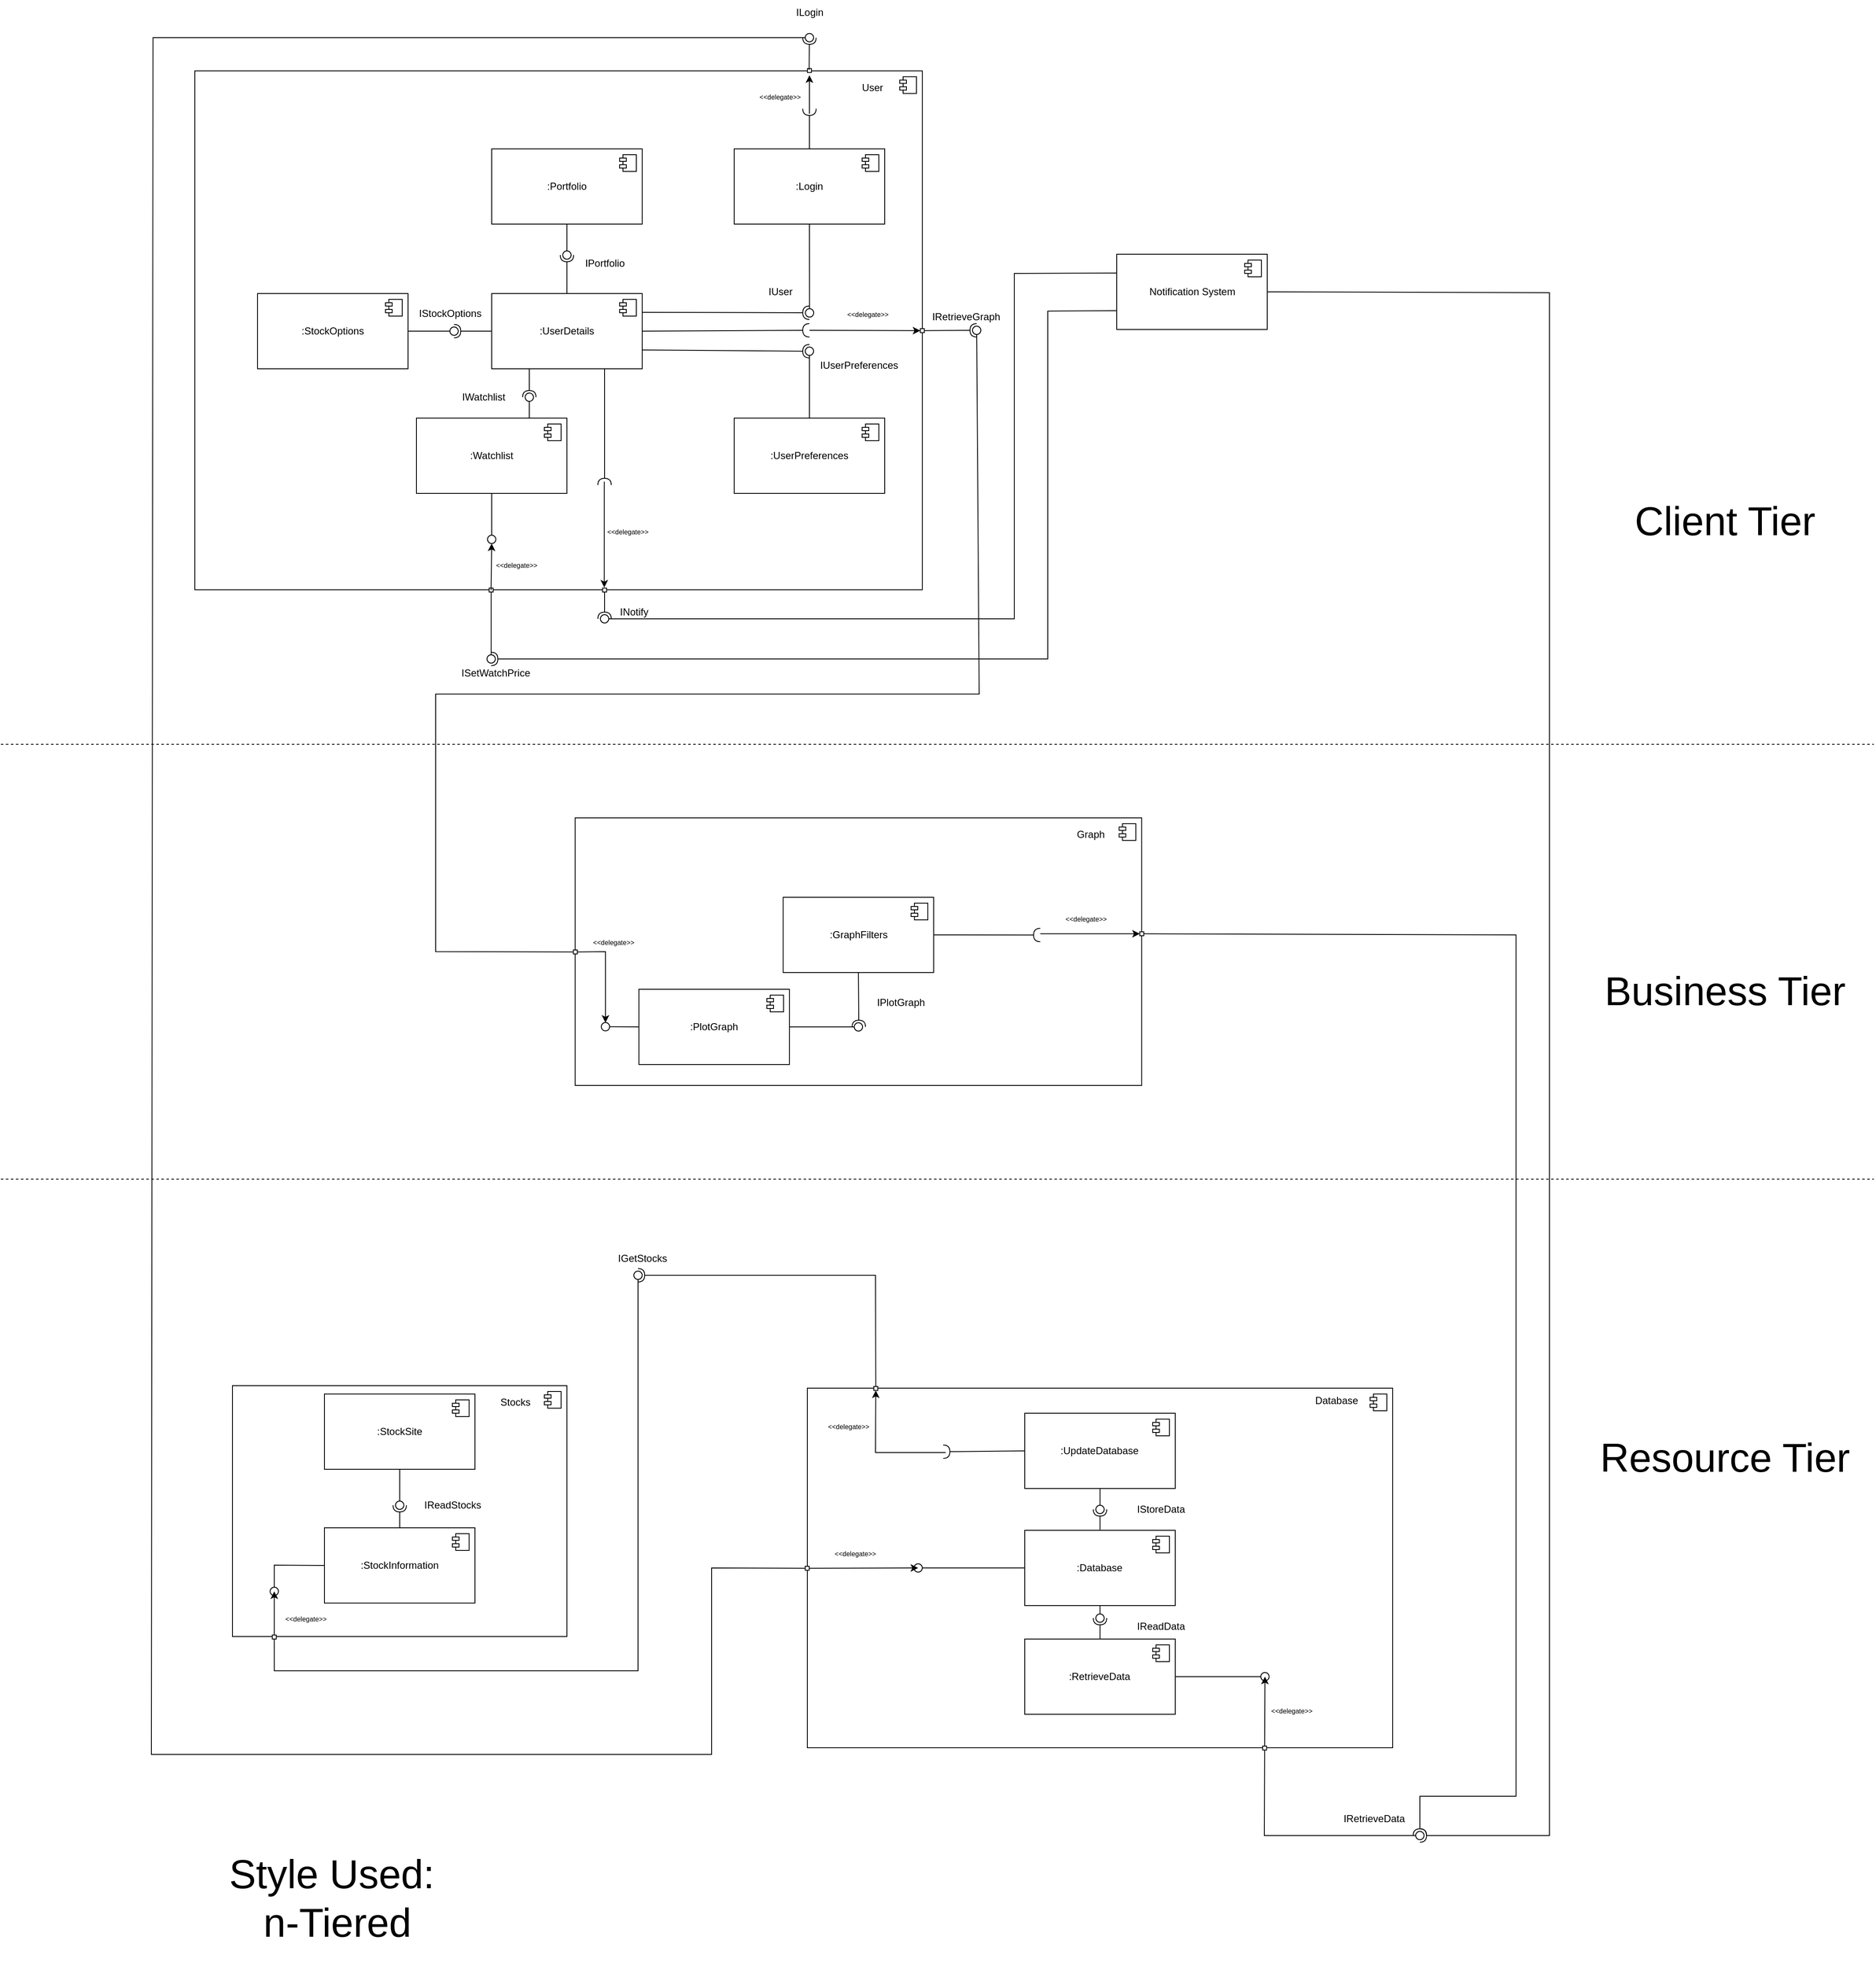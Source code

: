 <mxfile version="24.2.5" type="device">
  <diagram name="Page-1" id="nxwWQQl9qqLAH7sPZ0em">
    <mxGraphModel dx="5136" dy="4867" grid="1" gridSize="10" guides="1" tooltips="1" connect="1" arrows="1" fold="1" page="1" pageScale="1" pageWidth="1169" pageHeight="827" math="0" shadow="0">
      <root>
        <mxCell id="0" />
        <mxCell id="1" parent="0" />
        <mxCell id="dTqUqbFhe9OZ-m3vgkK9-103" value="" style="html=1;dropTarget=0;whiteSpace=wrap;" parent="1" vertex="1">
          <mxGeometry x="-888" y="-663.25" width="870" height="620.5" as="geometry" />
        </mxCell>
        <mxCell id="dTqUqbFhe9OZ-m3vgkK9-104" value="" style="shape=module;jettyWidth=8;jettyHeight=4;" parent="dTqUqbFhe9OZ-m3vgkK9-103" vertex="1">
          <mxGeometry x="1" width="20" height="20" relative="1" as="geometry">
            <mxPoint x="-27" y="7" as="offset" />
          </mxGeometry>
        </mxCell>
        <mxCell id="dTqUqbFhe9OZ-m3vgkK9-105" value="" style="html=1;dropTarget=0;whiteSpace=wrap;" parent="1" vertex="1">
          <mxGeometry x="-433.18" y="230" width="677.5" height="320" as="geometry" />
        </mxCell>
        <mxCell id="dTqUqbFhe9OZ-m3vgkK9-106" value="" style="shape=module;jettyWidth=8;jettyHeight=4;" parent="dTqUqbFhe9OZ-m3vgkK9-105" vertex="1">
          <mxGeometry x="1" width="20" height="20" relative="1" as="geometry">
            <mxPoint x="-27" y="7" as="offset" />
          </mxGeometry>
        </mxCell>
        <mxCell id="dTqUqbFhe9OZ-m3vgkK9-107" value="" style="html=1;dropTarget=0;whiteSpace=wrap;" parent="1" vertex="1">
          <mxGeometry x="-155.51" y="912" width="700" height="430" as="geometry" />
        </mxCell>
        <mxCell id="dTqUqbFhe9OZ-m3vgkK9-108" value="" style="shape=module;jettyWidth=8;jettyHeight=4;" parent="dTqUqbFhe9OZ-m3vgkK9-107" vertex="1">
          <mxGeometry x="1" width="20" height="20" relative="1" as="geometry">
            <mxPoint x="-27" y="7" as="offset" />
          </mxGeometry>
        </mxCell>
        <mxCell id="dTqUqbFhe9OZ-m3vgkK9-109" value="" style="rounded=0;orthogonalLoop=1;jettySize=auto;html=1;endArrow=halfCircle;endFill=0;endSize=6;strokeWidth=1;sketch=0;exitX=1;exitY=0.5;exitDx=0;exitDy=0;" parent="1" source="dTqUqbFhe9OZ-m3vgkK9-185" edge="1">
          <mxGeometry relative="1" as="geometry">
            <mxPoint x="-63" y="-353" as="sourcePoint" />
            <mxPoint x="-153" y="-353" as="targetPoint" />
          </mxGeometry>
        </mxCell>
        <mxCell id="dTqUqbFhe9OZ-m3vgkK9-111" value="" style="ellipse;whiteSpace=wrap;html=1;align=center;aspect=fixed;fillColor=none;strokeColor=none;resizable=0;perimeter=centerPerimeter;rotatable=0;allowArrows=0;points=[];outlineConnect=1;" parent="1" vertex="1">
          <mxGeometry x="-251.93" y="335" width="10" height="10" as="geometry" />
        </mxCell>
        <mxCell id="dTqUqbFhe9OZ-m3vgkK9-112" value="" style="rounded=0;orthogonalLoop=1;jettySize=auto;html=1;endArrow=halfCircle;endFill=0;endSize=6;strokeWidth=1;sketch=0;exitX=1;exitY=0.5;exitDx=0;exitDy=0;entryX=0.821;entryY=0.438;entryDx=0;entryDy=0;entryPerimeter=0;" parent="1" source="dTqUqbFhe9OZ-m3vgkK9-160" target="dTqUqbFhe9OZ-m3vgkK9-105" edge="1">
          <mxGeometry relative="1" as="geometry">
            <mxPoint x="85.07" y="388.0" as="sourcePoint" />
            <mxPoint x="53.07" y="346.62" as="targetPoint" />
          </mxGeometry>
        </mxCell>
        <mxCell id="dTqUqbFhe9OZ-m3vgkK9-113" value="" style="rounded=0;orthogonalLoop=1;jettySize=auto;html=1;endArrow=oval;endFill=0;sketch=0;sourcePerimeterSpacing=0;targetPerimeterSpacing=0;endSize=10;exitX=0.5;exitY=1;exitDx=0;exitDy=0;" parent="1" source="gVl5tPRsffCISzd8quaa-81" target="dTqUqbFhe9OZ-m3vgkK9-114" edge="1">
          <mxGeometry relative="1" as="geometry">
            <mxPoint x="112" y="1322" as="sourcePoint" />
            <Array as="points">
              <mxPoint x="391" y="1447" />
            </Array>
          </mxGeometry>
        </mxCell>
        <mxCell id="dTqUqbFhe9OZ-m3vgkK9-114" value="" style="ellipse;whiteSpace=wrap;html=1;align=center;aspect=fixed;fillColor=none;strokeColor=none;resizable=0;perimeter=centerPerimeter;rotatable=0;allowArrows=0;points=[];outlineConnect=1;" parent="1" vertex="1">
          <mxGeometry x="572" y="1442" width="10" height="10" as="geometry" />
        </mxCell>
        <mxCell id="dTqUqbFhe9OZ-m3vgkK9-115" value="" style="html=1;dropTarget=0;whiteSpace=wrap;" parent="1" vertex="1">
          <mxGeometry x="-843" y="909.0" width="400" height="300" as="geometry" />
        </mxCell>
        <mxCell id="dTqUqbFhe9OZ-m3vgkK9-116" value="" style="shape=module;jettyWidth=8;jettyHeight=4;" parent="dTqUqbFhe9OZ-m3vgkK9-115" vertex="1">
          <mxGeometry x="1" width="20" height="20" relative="1" as="geometry">
            <mxPoint x="-27" y="7" as="offset" />
          </mxGeometry>
        </mxCell>
        <mxCell id="dTqUqbFhe9OZ-m3vgkK9-117" value="IRetrieveData" style="text;html=1;align=center;verticalAlign=middle;resizable=0;points=[];autosize=1;strokeColor=none;fillColor=none;" parent="1" vertex="1">
          <mxGeometry x="472" y="1412" width="100" height="30" as="geometry" />
        </mxCell>
        <mxCell id="dTqUqbFhe9OZ-m3vgkK9-118" value="IGetStocks" style="text;html=1;align=center;verticalAlign=middle;resizable=0;points=[];autosize=1;strokeColor=none;fillColor=none;" parent="1" vertex="1">
          <mxGeometry x="-393" y="742" width="80" height="30" as="geometry" />
        </mxCell>
        <mxCell id="dTqUqbFhe9OZ-m3vgkK9-119" value="IRetrieveGraph" style="text;html=1;align=center;verticalAlign=middle;resizable=0;points=[];autosize=1;strokeColor=none;fillColor=none;" parent="1" vertex="1">
          <mxGeometry x="-15.63" y="-384" width="100" height="30" as="geometry" />
        </mxCell>
        <mxCell id="dTqUqbFhe9OZ-m3vgkK9-122" value="" style="rounded=0;orthogonalLoop=1;jettySize=auto;html=1;endArrow=halfCircle;endFill=0;endSize=6;strokeWidth=1;sketch=0;exitX=0.5;exitY=0;exitDx=0;exitDy=0;entryX=0.529;entryY=0.863;entryDx=0;entryDy=0;entryPerimeter=0;" parent="1" source="gVl5tPRsffCISzd8quaa-75" target="dTqUqbFhe9OZ-m3vgkK9-121" edge="1">
          <mxGeometry relative="1" as="geometry">
            <mxPoint x="-358.32" y="867" as="sourcePoint" />
            <mxPoint x="-358" y="782" as="targetPoint" />
            <Array as="points">
              <mxPoint x="-74" y="777" />
            </Array>
          </mxGeometry>
        </mxCell>
        <mxCell id="dTqUqbFhe9OZ-m3vgkK9-123" value="" style="ellipse;whiteSpace=wrap;html=1;align=center;aspect=fixed;fillColor=none;strokeColor=none;resizable=0;perimeter=centerPerimeter;rotatable=0;allowArrows=0;points=[];outlineConnect=1;" parent="1" vertex="1">
          <mxGeometry x="246.99" y="972" width="10" height="10" as="geometry" />
        </mxCell>
        <mxCell id="dTqUqbFhe9OZ-m3vgkK9-124" value="Notification System" style="html=1;dropTarget=0;whiteSpace=wrap;" parent="1" vertex="1">
          <mxGeometry x="214.5" y="-444" width="180" height="90" as="geometry" />
        </mxCell>
        <mxCell id="dTqUqbFhe9OZ-m3vgkK9-125" value="" style="shape=module;jettyWidth=8;jettyHeight=4;" parent="dTqUqbFhe9OZ-m3vgkK9-124" vertex="1">
          <mxGeometry x="1" width="20" height="20" relative="1" as="geometry">
            <mxPoint x="-27" y="7" as="offset" />
          </mxGeometry>
        </mxCell>
        <mxCell id="dTqUqbFhe9OZ-m3vgkK9-126" value="" style="rounded=0;orthogonalLoop=1;jettySize=auto;html=1;endArrow=halfCircle;endFill=0;endSize=6;strokeWidth=1;sketch=0;exitX=0.75;exitY=1;exitDx=0;exitDy=0;" parent="1" source="dTqUqbFhe9OZ-m3vgkK9-185" edge="1">
          <mxGeometry relative="1" as="geometry">
            <mxPoint x="157" y="-373" as="sourcePoint" />
            <mxPoint x="-398" y="-168" as="targetPoint" />
          </mxGeometry>
        </mxCell>
        <mxCell id="dTqUqbFhe9OZ-m3vgkK9-129" value="" style="ellipse;whiteSpace=wrap;html=1;align=center;aspect=fixed;fillColor=none;strokeColor=none;resizable=0;perimeter=centerPerimeter;rotatable=0;allowArrows=0;points=[];outlineConnect=1;" parent="1" vertex="1">
          <mxGeometry x="-99.43" y="365" width="10" height="10" as="geometry" />
        </mxCell>
        <mxCell id="dTqUqbFhe9OZ-m3vgkK9-130" value="INotify" style="text;html=1;align=center;verticalAlign=middle;resizable=0;points=[];autosize=1;strokeColor=none;fillColor=none;" parent="1" vertex="1">
          <mxGeometry x="-393" y="-31" width="60" height="30" as="geometry" />
        </mxCell>
        <mxCell id="dTqUqbFhe9OZ-m3vgkK9-131" value="" style="rounded=0;orthogonalLoop=1;jettySize=auto;html=1;endArrow=halfCircle;endFill=0;endSize=6;strokeWidth=1;sketch=0;exitX=1;exitY=0.5;exitDx=0;exitDy=0;entryX=1.15;entryY=0.4;entryDx=0;entryDy=0;entryPerimeter=0;" parent="1" source="dTqUqbFhe9OZ-m3vgkK9-124" target="dTqUqbFhe9OZ-m3vgkK9-114" edge="1">
          <mxGeometry relative="1" as="geometry">
            <mxPoint x="562" y="335" as="sourcePoint" />
            <Array as="points">
              <mxPoint x="732" y="-398" />
              <mxPoint x="732" y="1447" />
            </Array>
          </mxGeometry>
        </mxCell>
        <mxCell id="dTqUqbFhe9OZ-m3vgkK9-132" value="" style="ellipse;whiteSpace=wrap;html=1;align=center;aspect=fixed;fillColor=none;strokeColor=none;resizable=0;perimeter=centerPerimeter;rotatable=0;allowArrows=0;points=[];outlineConnect=1;" parent="1" vertex="1">
          <mxGeometry x="92" y="1460" width="10" height="10" as="geometry" />
        </mxCell>
        <mxCell id="dTqUqbFhe9OZ-m3vgkK9-133" value="Stocks" style="text;html=1;align=center;verticalAlign=middle;resizable=0;points=[];autosize=1;strokeColor=none;fillColor=none;" parent="1" vertex="1">
          <mxGeometry x="-535.38" y="914.0" width="60" height="30" as="geometry" />
        </mxCell>
        <mxCell id="dTqUqbFhe9OZ-m3vgkK9-134" value=":StockSite" style="html=1;dropTarget=0;whiteSpace=wrap;" parent="1" vertex="1">
          <mxGeometry x="-733" y="919.0" width="180" height="90" as="geometry" />
        </mxCell>
        <mxCell id="dTqUqbFhe9OZ-m3vgkK9-135" value="" style="shape=module;jettyWidth=8;jettyHeight=4;" parent="dTqUqbFhe9OZ-m3vgkK9-134" vertex="1">
          <mxGeometry x="1" width="20" height="20" relative="1" as="geometry">
            <mxPoint x="-27" y="7" as="offset" />
          </mxGeometry>
        </mxCell>
        <mxCell id="dTqUqbFhe9OZ-m3vgkK9-136" value="" style="rounded=0;orthogonalLoop=1;jettySize=auto;html=1;endArrow=halfCircle;endFill=0;endSize=6;strokeWidth=1;sketch=0;exitX=0.5;exitY=0;exitDx=0;exitDy=0;" parent="1" source="dTqUqbFhe9OZ-m3vgkK9-140" target="dTqUqbFhe9OZ-m3vgkK9-138" edge="1">
          <mxGeometry relative="1" as="geometry">
            <mxPoint x="-790" y="854.0" as="sourcePoint" />
          </mxGeometry>
        </mxCell>
        <mxCell id="dTqUqbFhe9OZ-m3vgkK9-137" value="" style="rounded=0;orthogonalLoop=1;jettySize=auto;html=1;endArrow=oval;endFill=0;sketch=0;sourcePerimeterSpacing=0;targetPerimeterSpacing=0;endSize=10;exitX=0.5;exitY=1;exitDx=0;exitDy=0;" parent="1" source="dTqUqbFhe9OZ-m3vgkK9-134" target="dTqUqbFhe9OZ-m3vgkK9-138" edge="1">
          <mxGeometry relative="1" as="geometry">
            <mxPoint x="-832.5" y="1034" as="sourcePoint" />
          </mxGeometry>
        </mxCell>
        <mxCell id="dTqUqbFhe9OZ-m3vgkK9-138" value="" style="ellipse;whiteSpace=wrap;html=1;align=center;aspect=fixed;fillColor=none;strokeColor=none;resizable=0;perimeter=centerPerimeter;rotatable=0;allowArrows=0;points=[];outlineConnect=1;" parent="1" vertex="1">
          <mxGeometry x="-648" y="1047" width="10" height="10" as="geometry" />
        </mxCell>
        <mxCell id="dTqUqbFhe9OZ-m3vgkK9-139" value="IReadStocks" style="text;html=1;align=center;verticalAlign=middle;resizable=0;points=[];autosize=1;strokeColor=none;fillColor=none;" parent="1" vertex="1">
          <mxGeometry x="-625.38" y="1037" width="90" height="30" as="geometry" />
        </mxCell>
        <mxCell id="dTqUqbFhe9OZ-m3vgkK9-140" value=":StockInformation" style="html=1;dropTarget=0;whiteSpace=wrap;" parent="1" vertex="1">
          <mxGeometry x="-733" y="1079" width="180" height="90" as="geometry" />
        </mxCell>
        <mxCell id="dTqUqbFhe9OZ-m3vgkK9-141" value="" style="shape=module;jettyWidth=8;jettyHeight=4;" parent="dTqUqbFhe9OZ-m3vgkK9-140" vertex="1">
          <mxGeometry x="1" width="20" height="20" relative="1" as="geometry">
            <mxPoint x="-27" y="7" as="offset" />
          </mxGeometry>
        </mxCell>
        <mxCell id="dTqUqbFhe9OZ-m3vgkK9-142" value="Database" style="text;html=1;align=center;verticalAlign=middle;resizable=0;points=[];autosize=1;strokeColor=none;fillColor=none;" parent="1" vertex="1">
          <mxGeometry x="441.99" y="912" width="70" height="30" as="geometry" />
        </mxCell>
        <mxCell id="dTqUqbFhe9OZ-m3vgkK9-143" value=":UpdateDatabase" style="html=1;dropTarget=0;whiteSpace=wrap;" parent="1" vertex="1">
          <mxGeometry x="104.49" y="942" width="180" height="90" as="geometry" />
        </mxCell>
        <mxCell id="dTqUqbFhe9OZ-m3vgkK9-144" value="" style="shape=module;jettyWidth=8;jettyHeight=4;" parent="dTqUqbFhe9OZ-m3vgkK9-143" vertex="1">
          <mxGeometry x="1" width="20" height="20" relative="1" as="geometry">
            <mxPoint x="-27" y="7" as="offset" />
          </mxGeometry>
        </mxCell>
        <mxCell id="dTqUqbFhe9OZ-m3vgkK9-145" value=":RetrieveData" style="html=1;dropTarget=0;whiteSpace=wrap;" parent="1" vertex="1">
          <mxGeometry x="104.49" y="1212" width="180" height="90" as="geometry" />
        </mxCell>
        <mxCell id="dTqUqbFhe9OZ-m3vgkK9-146" value="" style="shape=module;jettyWidth=8;jettyHeight=4;" parent="dTqUqbFhe9OZ-m3vgkK9-145" vertex="1">
          <mxGeometry x="1" width="20" height="20" relative="1" as="geometry">
            <mxPoint x="-27" y="7" as="offset" />
          </mxGeometry>
        </mxCell>
        <mxCell id="dTqUqbFhe9OZ-m3vgkK9-147" value=":Database" style="html=1;dropTarget=0;whiteSpace=wrap;" parent="1" vertex="1">
          <mxGeometry x="104.49" y="1082" width="180" height="90" as="geometry" />
        </mxCell>
        <mxCell id="dTqUqbFhe9OZ-m3vgkK9-148" value="" style="shape=module;jettyWidth=8;jettyHeight=4;" parent="dTqUqbFhe9OZ-m3vgkK9-147" vertex="1">
          <mxGeometry x="1" width="20" height="20" relative="1" as="geometry">
            <mxPoint x="-27" y="7" as="offset" />
          </mxGeometry>
        </mxCell>
        <mxCell id="dTqUqbFhe9OZ-m3vgkK9-149" value="" style="rounded=0;orthogonalLoop=1;jettySize=auto;html=1;endArrow=halfCircle;endFill=0;endSize=6;strokeWidth=1;sketch=0;exitX=0.5;exitY=0;exitDx=0;exitDy=0;" parent="1" source="dTqUqbFhe9OZ-m3vgkK9-145" target="dTqUqbFhe9OZ-m3vgkK9-151" edge="1">
          <mxGeometry relative="1" as="geometry">
            <mxPoint x="44.99" y="1187" as="sourcePoint" />
          </mxGeometry>
        </mxCell>
        <mxCell id="dTqUqbFhe9OZ-m3vgkK9-150" value="" style="rounded=0;orthogonalLoop=1;jettySize=auto;html=1;endArrow=oval;endFill=0;sketch=0;sourcePerimeterSpacing=0;targetPerimeterSpacing=0;endSize=10;exitX=0.5;exitY=1;exitDx=0;exitDy=0;" parent="1" source="dTqUqbFhe9OZ-m3vgkK9-147" target="dTqUqbFhe9OZ-m3vgkK9-151" edge="1">
          <mxGeometry relative="1" as="geometry">
            <mxPoint x="4.99" y="1187" as="sourcePoint" />
          </mxGeometry>
        </mxCell>
        <mxCell id="dTqUqbFhe9OZ-m3vgkK9-151" value="" style="ellipse;whiteSpace=wrap;html=1;align=center;aspect=fixed;fillColor=none;strokeColor=none;resizable=0;perimeter=centerPerimeter;rotatable=0;allowArrows=0;points=[];outlineConnect=1;" parent="1" vertex="1">
          <mxGeometry x="189.49" y="1182" width="10" height="10" as="geometry" />
        </mxCell>
        <mxCell id="dTqUqbFhe9OZ-m3vgkK9-152" value="" style="rounded=0;orthogonalLoop=1;jettySize=auto;html=1;endArrow=halfCircle;endFill=0;endSize=6;strokeWidth=1;sketch=0;exitX=0.5;exitY=0;exitDx=0;exitDy=0;" parent="1" source="dTqUqbFhe9OZ-m3vgkK9-147" target="dTqUqbFhe9OZ-m3vgkK9-154" edge="1">
          <mxGeometry relative="1" as="geometry">
            <mxPoint x="4.99" y="1107" as="sourcePoint" />
          </mxGeometry>
        </mxCell>
        <mxCell id="dTqUqbFhe9OZ-m3vgkK9-153" value="" style="rounded=0;orthogonalLoop=1;jettySize=auto;html=1;endArrow=oval;endFill=0;sketch=0;sourcePerimeterSpacing=0;targetPerimeterSpacing=0;endSize=10;exitX=0.5;exitY=1;exitDx=0;exitDy=0;" parent="1" source="dTqUqbFhe9OZ-m3vgkK9-143" target="dTqUqbFhe9OZ-m3vgkK9-154" edge="1">
          <mxGeometry relative="1" as="geometry">
            <mxPoint x="-35.01" y="1107" as="sourcePoint" />
          </mxGeometry>
        </mxCell>
        <mxCell id="dTqUqbFhe9OZ-m3vgkK9-154" value="" style="ellipse;whiteSpace=wrap;html=1;align=center;aspect=fixed;fillColor=none;strokeColor=none;resizable=0;perimeter=centerPerimeter;rotatable=0;allowArrows=0;points=[];outlineConnect=1;" parent="1" vertex="1">
          <mxGeometry x="189.49" y="1052" width="10" height="10" as="geometry" />
        </mxCell>
        <mxCell id="dTqUqbFhe9OZ-m3vgkK9-155" value="IStore&lt;span style=&quot;background-color: initial;&quot;&gt;Data&lt;/span&gt;" style="text;html=1;align=center;verticalAlign=middle;resizable=0;points=[];autosize=1;strokeColor=none;fillColor=none;" parent="1" vertex="1">
          <mxGeometry x="226.99" y="1042" width="80" height="30" as="geometry" />
        </mxCell>
        <mxCell id="dTqUqbFhe9OZ-m3vgkK9-156" value="IReadData" style="text;html=1;align=center;verticalAlign=middle;resizable=0;points=[];autosize=1;strokeColor=none;fillColor=none;" parent="1" vertex="1">
          <mxGeometry x="226.99" y="1182" width="80" height="30" as="geometry" />
        </mxCell>
        <mxCell id="dTqUqbFhe9OZ-m3vgkK9-157" value="Graph" style="text;html=1;align=center;verticalAlign=middle;resizable=0;points=[];autosize=1;strokeColor=none;fillColor=none;" parent="1" vertex="1">
          <mxGeometry x="153.07" y="235" width="60" height="30" as="geometry" />
        </mxCell>
        <mxCell id="dTqUqbFhe9OZ-m3vgkK9-158" value=":PlotGraph" style="html=1;dropTarget=0;whiteSpace=wrap;" parent="1" vertex="1">
          <mxGeometry x="-356.93" y="435" width="180" height="90" as="geometry" />
        </mxCell>
        <mxCell id="dTqUqbFhe9OZ-m3vgkK9-159" value="" style="shape=module;jettyWidth=8;jettyHeight=4;" parent="dTqUqbFhe9OZ-m3vgkK9-158" vertex="1">
          <mxGeometry x="1" width="20" height="20" relative="1" as="geometry">
            <mxPoint x="-27" y="7" as="offset" />
          </mxGeometry>
        </mxCell>
        <mxCell id="dTqUqbFhe9OZ-m3vgkK9-160" value=":GraphFilters" style="html=1;dropTarget=0;whiteSpace=wrap;" parent="1" vertex="1">
          <mxGeometry x="-184.43" y="325" width="180" height="90" as="geometry" />
        </mxCell>
        <mxCell id="dTqUqbFhe9OZ-m3vgkK9-161" value="" style="shape=module;jettyWidth=8;jettyHeight=4;" parent="dTqUqbFhe9OZ-m3vgkK9-160" vertex="1">
          <mxGeometry x="1" width="20" height="20" relative="1" as="geometry">
            <mxPoint x="-27" y="7" as="offset" />
          </mxGeometry>
        </mxCell>
        <mxCell id="dTqUqbFhe9OZ-m3vgkK9-162" value="" style="rounded=0;orthogonalLoop=1;jettySize=auto;html=1;endArrow=halfCircle;endFill=0;endSize=6;strokeWidth=1;sketch=0;exitX=0.5;exitY=1;exitDx=0;exitDy=0;" parent="1" source="dTqUqbFhe9OZ-m3vgkK9-160" edge="1">
          <mxGeometry relative="1" as="geometry">
            <mxPoint x="-94.43" y="330" as="sourcePoint" />
            <mxPoint x="-93.93" y="480" as="targetPoint" />
          </mxGeometry>
        </mxCell>
        <mxCell id="dTqUqbFhe9OZ-m3vgkK9-163" value="" style="rounded=0;orthogonalLoop=1;jettySize=auto;html=1;endArrow=oval;endFill=0;sketch=0;sourcePerimeterSpacing=0;targetPerimeterSpacing=0;endSize=10;exitX=1;exitY=0.5;exitDx=0;exitDy=0;" parent="1" source="dTqUqbFhe9OZ-m3vgkK9-158" edge="1">
          <mxGeometry relative="1" as="geometry">
            <mxPoint x="-306.93" y="410" as="sourcePoint" />
            <mxPoint x="-94.43" y="480" as="targetPoint" />
          </mxGeometry>
        </mxCell>
        <mxCell id="dTqUqbFhe9OZ-m3vgkK9-164" value="" style="ellipse;whiteSpace=wrap;html=1;align=center;aspect=fixed;fillColor=none;strokeColor=none;resizable=0;perimeter=centerPerimeter;rotatable=0;allowArrows=0;points=[];outlineConnect=1;" parent="1" vertex="1">
          <mxGeometry x="-99.43" y="415" width="10" height="10" as="geometry" />
        </mxCell>
        <mxCell id="dTqUqbFhe9OZ-m3vgkK9-165" value="IPlotGraph" style="text;html=1;align=center;verticalAlign=middle;resizable=0;points=[];autosize=1;strokeColor=none;fillColor=none;" parent="1" vertex="1">
          <mxGeometry x="-84.43" y="436" width="80" height="30" as="geometry" />
        </mxCell>
        <mxCell id="dTqUqbFhe9OZ-m3vgkK9-166" value="User" style="text;html=1;align=center;verticalAlign=middle;resizable=0;points=[];autosize=1;strokeColor=none;fillColor=none;" parent="1" vertex="1">
          <mxGeometry x="-103" y="-658" width="50" height="30" as="geometry" />
        </mxCell>
        <mxCell id="dTqUqbFhe9OZ-m3vgkK9-169" value=":Login" style="html=1;dropTarget=0;whiteSpace=wrap;" parent="1" vertex="1">
          <mxGeometry x="-243" y="-570" width="180" height="90" as="geometry" />
        </mxCell>
        <mxCell id="dTqUqbFhe9OZ-m3vgkK9-170" value="" style="shape=module;jettyWidth=8;jettyHeight=4;" parent="dTqUqbFhe9OZ-m3vgkK9-169" vertex="1">
          <mxGeometry x="1" width="20" height="20" relative="1" as="geometry">
            <mxPoint x="-27" y="7" as="offset" />
          </mxGeometry>
        </mxCell>
        <mxCell id="dTqUqbFhe9OZ-m3vgkK9-171" value="" style="rounded=0;orthogonalLoop=1;jettySize=auto;html=1;endArrow=halfCircle;endFill=0;endSize=6;strokeWidth=1;sketch=0;exitX=0.5;exitY=0;exitDx=0;exitDy=0;" parent="1" source="dTqUqbFhe9OZ-m3vgkK9-169" edge="1">
          <mxGeometry relative="1" as="geometry">
            <mxPoint x="-158" y="-590.5" as="sourcePoint" />
            <mxPoint x="-153" y="-618" as="targetPoint" />
          </mxGeometry>
        </mxCell>
        <mxCell id="dTqUqbFhe9OZ-m3vgkK9-173" value="" style="ellipse;whiteSpace=wrap;html=1;align=center;aspect=fixed;fillColor=none;strokeColor=none;resizable=0;perimeter=centerPerimeter;rotatable=0;allowArrows=0;points=[];outlineConnect=1;" parent="1" vertex="1">
          <mxGeometry x="-158" y="-448" width="10" height="10" as="geometry" />
        </mxCell>
        <mxCell id="dTqUqbFhe9OZ-m3vgkK9-174" value=":UserPreferences" style="html=1;dropTarget=0;whiteSpace=wrap;" parent="1" vertex="1">
          <mxGeometry x="-243" y="-248" width="180" height="90" as="geometry" />
        </mxCell>
        <mxCell id="dTqUqbFhe9OZ-m3vgkK9-175" value="" style="shape=module;jettyWidth=8;jettyHeight=4;" parent="dTqUqbFhe9OZ-m3vgkK9-174" vertex="1">
          <mxGeometry x="1" width="20" height="20" relative="1" as="geometry">
            <mxPoint x="-27" y="7" as="offset" />
          </mxGeometry>
        </mxCell>
        <mxCell id="dTqUqbFhe9OZ-m3vgkK9-176" value="" style="rounded=0;orthogonalLoop=1;jettySize=auto;html=1;endArrow=halfCircle;endFill=0;endSize=6;strokeWidth=1;sketch=0;exitX=1;exitY=0.75;exitDx=0;exitDy=0;" parent="1" source="dTqUqbFhe9OZ-m3vgkK9-185" edge="1">
          <mxGeometry relative="1" as="geometry">
            <mxPoint x="-348.01" y="-328" as="sourcePoint" />
            <mxPoint x="-153" y="-328" as="targetPoint" />
          </mxGeometry>
        </mxCell>
        <mxCell id="dTqUqbFhe9OZ-m3vgkK9-177" value="" style="rounded=0;orthogonalLoop=1;jettySize=auto;html=1;endArrow=oval;endFill=0;sketch=0;sourcePerimeterSpacing=0;targetPerimeterSpacing=0;endSize=10;exitX=0.5;exitY=0;exitDx=0;exitDy=0;" parent="1" source="dTqUqbFhe9OZ-m3vgkK9-174" edge="1">
          <mxGeometry relative="1" as="geometry">
            <mxPoint x="-150.62" y="-253" as="sourcePoint" />
            <mxPoint x="-153" y="-328" as="targetPoint" />
          </mxGeometry>
        </mxCell>
        <mxCell id="dTqUqbFhe9OZ-m3vgkK9-178" value="" style="ellipse;whiteSpace=wrap;html=1;align=center;aspect=fixed;fillColor=none;strokeColor=none;resizable=0;perimeter=centerPerimeter;rotatable=0;allowArrows=0;points=[];outlineConnect=1;" parent="1" vertex="1">
          <mxGeometry x="-158.01" y="-328" width="10" height="10" as="geometry" />
        </mxCell>
        <mxCell id="dTqUqbFhe9OZ-m3vgkK9-179" value=":StockOptions" style="html=1;dropTarget=0;whiteSpace=wrap;" parent="1" vertex="1">
          <mxGeometry x="-813" y="-397" width="180" height="90" as="geometry" />
        </mxCell>
        <mxCell id="dTqUqbFhe9OZ-m3vgkK9-180" value="" style="shape=module;jettyWidth=8;jettyHeight=4;" parent="dTqUqbFhe9OZ-m3vgkK9-179" vertex="1">
          <mxGeometry x="1" width="20" height="20" relative="1" as="geometry">
            <mxPoint x="-27" y="7" as="offset" />
          </mxGeometry>
        </mxCell>
        <mxCell id="dTqUqbFhe9OZ-m3vgkK9-181" value=":Portfolio" style="html=1;dropTarget=0;whiteSpace=wrap;" parent="1" vertex="1">
          <mxGeometry x="-533" y="-570" width="180" height="90" as="geometry" />
        </mxCell>
        <mxCell id="dTqUqbFhe9OZ-m3vgkK9-182" value="" style="shape=module;jettyWidth=8;jettyHeight=4;" parent="dTqUqbFhe9OZ-m3vgkK9-181" vertex="1">
          <mxGeometry x="1" width="20" height="20" relative="1" as="geometry">
            <mxPoint x="-27" y="7" as="offset" />
          </mxGeometry>
        </mxCell>
        <mxCell id="dTqUqbFhe9OZ-m3vgkK9-183" value=":Watchlist" style="html=1;dropTarget=0;whiteSpace=wrap;" parent="1" vertex="1">
          <mxGeometry x="-623" y="-248" width="180" height="90" as="geometry" />
        </mxCell>
        <mxCell id="dTqUqbFhe9OZ-m3vgkK9-184" value="" style="shape=module;jettyWidth=8;jettyHeight=4;" parent="dTqUqbFhe9OZ-m3vgkK9-183" vertex="1">
          <mxGeometry x="1" width="20" height="20" relative="1" as="geometry">
            <mxPoint x="-27" y="7" as="offset" />
          </mxGeometry>
        </mxCell>
        <mxCell id="dTqUqbFhe9OZ-m3vgkK9-185" value=":UserDetails" style="html=1;dropTarget=0;whiteSpace=wrap;" parent="1" vertex="1">
          <mxGeometry x="-533" y="-397" width="180" height="90" as="geometry" />
        </mxCell>
        <mxCell id="dTqUqbFhe9OZ-m3vgkK9-186" value="" style="shape=module;jettyWidth=8;jettyHeight=4;" parent="dTqUqbFhe9OZ-m3vgkK9-185" vertex="1">
          <mxGeometry x="1" width="20" height="20" relative="1" as="geometry">
            <mxPoint x="-27" y="7" as="offset" />
          </mxGeometry>
        </mxCell>
        <mxCell id="dTqUqbFhe9OZ-m3vgkK9-187" value="" style="rounded=0;orthogonalLoop=1;jettySize=auto;html=1;endArrow=halfCircle;endFill=0;endSize=6;strokeWidth=1;sketch=0;exitX=0.5;exitY=0;exitDx=0;exitDy=0;" parent="1" source="dTqUqbFhe9OZ-m3vgkK9-185" target="dTqUqbFhe9OZ-m3vgkK9-189" edge="1">
          <mxGeometry relative="1" as="geometry">
            <mxPoint x="-433" y="-443" as="sourcePoint" />
          </mxGeometry>
        </mxCell>
        <mxCell id="dTqUqbFhe9OZ-m3vgkK9-188" value="" style="rounded=0;orthogonalLoop=1;jettySize=auto;html=1;endArrow=oval;endFill=0;sketch=0;sourcePerimeterSpacing=0;targetPerimeterSpacing=0;endSize=10;exitX=0.5;exitY=1;exitDx=0;exitDy=0;" parent="1" source="dTqUqbFhe9OZ-m3vgkK9-181" target="dTqUqbFhe9OZ-m3vgkK9-189" edge="1">
          <mxGeometry relative="1" as="geometry">
            <mxPoint x="-473" y="-443" as="sourcePoint" />
          </mxGeometry>
        </mxCell>
        <mxCell id="dTqUqbFhe9OZ-m3vgkK9-189" value="" style="ellipse;whiteSpace=wrap;html=1;align=center;aspect=fixed;fillColor=none;strokeColor=none;resizable=0;perimeter=centerPerimeter;rotatable=0;allowArrows=0;points=[];outlineConnect=1;" parent="1" vertex="1">
          <mxGeometry x="-448" y="-448" width="10" height="10" as="geometry" />
        </mxCell>
        <mxCell id="dTqUqbFhe9OZ-m3vgkK9-190" value="" style="rounded=0;orthogonalLoop=1;jettySize=auto;html=1;endArrow=halfCircle;endFill=0;endSize=6;strokeWidth=1;sketch=0;exitX=1;exitY=0.25;exitDx=0;exitDy=0;" parent="1" source="dTqUqbFhe9OZ-m3vgkK9-185" edge="1">
          <mxGeometry relative="1" as="geometry">
            <mxPoint x="-253" y="-373.96" as="sourcePoint" />
            <mxPoint x="-153" y="-374" as="targetPoint" />
            <Array as="points" />
          </mxGeometry>
        </mxCell>
        <mxCell id="dTqUqbFhe9OZ-m3vgkK9-192" value="" style="ellipse;whiteSpace=wrap;html=1;align=center;aspect=fixed;fillColor=none;strokeColor=none;resizable=0;perimeter=centerPerimeter;rotatable=0;allowArrows=0;points=[];outlineConnect=1;" parent="1" vertex="1">
          <mxGeometry x="-298" y="-357" width="10" height="10" as="geometry" />
        </mxCell>
        <mxCell id="dTqUqbFhe9OZ-m3vgkK9-193" value="" style="rounded=0;orthogonalLoop=1;jettySize=auto;html=1;endArrow=halfCircle;endFill=0;endSize=6;strokeWidth=1;sketch=0;exitX=0.25;exitY=1;exitDx=0;exitDy=0;" parent="1" source="dTqUqbFhe9OZ-m3vgkK9-185" target="dTqUqbFhe9OZ-m3vgkK9-195" edge="1">
          <mxGeometry relative="1" as="geometry">
            <mxPoint x="-433" y="-272" as="sourcePoint" />
          </mxGeometry>
        </mxCell>
        <mxCell id="dTqUqbFhe9OZ-m3vgkK9-194" value="" style="rounded=0;orthogonalLoop=1;jettySize=auto;html=1;endArrow=oval;endFill=0;sketch=0;sourcePerimeterSpacing=0;targetPerimeterSpacing=0;endSize=10;exitX=0.75;exitY=0;exitDx=0;exitDy=0;" parent="1" source="dTqUqbFhe9OZ-m3vgkK9-183" target="dTqUqbFhe9OZ-m3vgkK9-195" edge="1">
          <mxGeometry relative="1" as="geometry">
            <mxPoint x="-473" y="-272" as="sourcePoint" />
          </mxGeometry>
        </mxCell>
        <mxCell id="dTqUqbFhe9OZ-m3vgkK9-195" value="" style="ellipse;whiteSpace=wrap;html=1;align=center;aspect=fixed;fillColor=none;strokeColor=none;resizable=0;perimeter=centerPerimeter;rotatable=0;allowArrows=0;points=[];outlineConnect=1;" parent="1" vertex="1">
          <mxGeometry x="-493" y="-278" width="10" height="10" as="geometry" />
        </mxCell>
        <mxCell id="dTqUqbFhe9OZ-m3vgkK9-196" value="" style="rounded=0;orthogonalLoop=1;jettySize=auto;html=1;endArrow=halfCircle;endFill=0;endSize=6;strokeWidth=1;sketch=0;exitX=0;exitY=0.5;exitDx=0;exitDy=0;" parent="1" source="dTqUqbFhe9OZ-m3vgkK9-185" target="dTqUqbFhe9OZ-m3vgkK9-198" edge="1">
          <mxGeometry relative="1" as="geometry">
            <mxPoint x="-563" y="-353" as="sourcePoint" />
          </mxGeometry>
        </mxCell>
        <mxCell id="dTqUqbFhe9OZ-m3vgkK9-197" value="" style="rounded=0;orthogonalLoop=1;jettySize=auto;html=1;endArrow=oval;endFill=0;sketch=0;sourcePerimeterSpacing=0;targetPerimeterSpacing=0;endSize=10;exitX=1;exitY=0.5;exitDx=0;exitDy=0;" parent="1" source="dTqUqbFhe9OZ-m3vgkK9-179" target="dTqUqbFhe9OZ-m3vgkK9-198" edge="1">
          <mxGeometry relative="1" as="geometry">
            <mxPoint x="-603" y="-353" as="sourcePoint" />
          </mxGeometry>
        </mxCell>
        <mxCell id="dTqUqbFhe9OZ-m3vgkK9-198" value="" style="ellipse;whiteSpace=wrap;html=1;align=center;aspect=fixed;fillColor=none;strokeColor=none;resizable=0;perimeter=centerPerimeter;rotatable=0;allowArrows=0;points=[];outlineConnect=1;" parent="1" vertex="1">
          <mxGeometry x="-583" y="-357" width="10" height="10" as="geometry" />
        </mxCell>
        <mxCell id="dTqUqbFhe9OZ-m3vgkK9-199" value="ILogin" style="text;html=1;align=center;verticalAlign=middle;resizable=0;points=[];autosize=1;strokeColor=none;fillColor=none;" parent="1" vertex="1">
          <mxGeometry x="-183" y="-748" width="60" height="30" as="geometry" />
        </mxCell>
        <mxCell id="dTqUqbFhe9OZ-m3vgkK9-200" value="IPortfolio" style="text;html=1;align=center;verticalAlign=middle;resizable=0;points=[];autosize=1;strokeColor=none;fillColor=none;" parent="1" vertex="1">
          <mxGeometry x="-433" y="-448" width="70" height="30" as="geometry" />
        </mxCell>
        <mxCell id="dTqUqbFhe9OZ-m3vgkK9-201" value="IWatchlist" style="text;html=1;align=center;verticalAlign=middle;resizable=0;points=[];autosize=1;strokeColor=none;fillColor=none;" parent="1" vertex="1">
          <mxGeometry x="-583" y="-288" width="80" height="30" as="geometry" />
        </mxCell>
        <mxCell id="dTqUqbFhe9OZ-m3vgkK9-202" value="IStockOptions" style="text;html=1;align=center;verticalAlign=middle;resizable=0;points=[];autosize=1;strokeColor=none;fillColor=none;" parent="1" vertex="1">
          <mxGeometry x="-633" y="-388" width="100" height="30" as="geometry" />
        </mxCell>
        <mxCell id="dTqUqbFhe9OZ-m3vgkK9-203" value="IUserPreferences" style="text;html=1;align=center;verticalAlign=middle;resizable=0;points=[];autosize=1;strokeColor=none;fillColor=none;" parent="1" vertex="1">
          <mxGeometry x="-154.25" y="-326" width="120" height="30" as="geometry" />
        </mxCell>
        <mxCell id="dTqUqbFhe9OZ-m3vgkK9-204" value="IUser" style="text;html=1;align=center;verticalAlign=middle;resizable=0;points=[];autosize=1;strokeColor=none;fillColor=none;" parent="1" vertex="1">
          <mxGeometry x="-213" y="-414" width="50" height="30" as="geometry" />
        </mxCell>
        <mxCell id="dTqUqbFhe9OZ-m3vgkK9-205" value="&lt;font style=&quot;font-size: 48px;&quot;&gt;Style Used:&amp;nbsp;&lt;/font&gt;&lt;div&gt;&lt;font style=&quot;font-size: 48px;&quot;&gt;n-Tiered&lt;/font&gt;&lt;/div&gt;" style="text;html=1;align=center;verticalAlign=middle;whiteSpace=wrap;rounded=0;" parent="1" vertex="1">
          <mxGeometry x="-877" y="1442" width="319" height="160" as="geometry" />
        </mxCell>
        <mxCell id="gVl5tPRsffCISzd8quaa-6" value="" style="rounded=0;orthogonalLoop=1;jettySize=auto;html=1;endArrow=oval;endFill=0;sketch=0;sourcePerimeterSpacing=0;targetPerimeterSpacing=0;endSize=10;exitX=0;exitY=0.25;exitDx=0;exitDy=0;" parent="1" source="dTqUqbFhe9OZ-m3vgkK9-124" target="dTqUqbFhe9OZ-m3vgkK9-128" edge="1">
          <mxGeometry relative="1" as="geometry">
            <mxPoint x="772" y="895" as="sourcePoint" />
            <mxPoint x="-488" y="895" as="targetPoint" />
            <Array as="points">
              <mxPoint x="92" y="-421" />
              <mxPoint x="92" y="-8" />
            </Array>
          </mxGeometry>
        </mxCell>
        <mxCell id="dTqUqbFhe9OZ-m3vgkK9-128" value="" style="ellipse;whiteSpace=wrap;html=1;align=center;aspect=fixed;fillColor=none;strokeColor=none;resizable=0;perimeter=centerPerimeter;rotatable=0;allowArrows=0;points=[];outlineConnect=1;" parent="1" vertex="1">
          <mxGeometry x="-403" y="-13" width="10" height="10" as="geometry" />
        </mxCell>
        <mxCell id="gVl5tPRsffCISzd8quaa-7" value="" style="rounded=0;orthogonalLoop=1;jettySize=auto;html=1;endArrow=oval;endFill=0;sketch=0;sourcePerimeterSpacing=0;targetPerimeterSpacing=0;endSize=10;exitX=0.5;exitY=1;exitDx=0;exitDy=0;" parent="1" source="dTqUqbFhe9OZ-m3vgkK9-183" target="gVl5tPRsffCISzd8quaa-5" edge="1">
          <mxGeometry relative="1" as="geometry">
            <mxPoint x="-533" y="-158" as="sourcePoint" />
            <mxPoint x="-533" y="-98" as="targetPoint" />
          </mxGeometry>
        </mxCell>
        <mxCell id="gVl5tPRsffCISzd8quaa-5" value="" style="ellipse;whiteSpace=wrap;html=1;align=center;aspect=fixed;fillColor=none;strokeColor=none;resizable=0;perimeter=centerPerimeter;rotatable=0;allowArrows=0;points=[];outlineConnect=1;" parent="1" vertex="1">
          <mxGeometry x="-538" y="-108" width="10" height="10" as="geometry" />
        </mxCell>
        <mxCell id="gVl5tPRsffCISzd8quaa-8" value="" style="whiteSpace=wrap;html=1;aspect=fixed;" parent="1" vertex="1">
          <mxGeometry x="-536" y="-44.75" width="4.75" height="4.75" as="geometry" />
        </mxCell>
        <mxCell id="gVl5tPRsffCISzd8quaa-10" value="" style="whiteSpace=wrap;html=1;aspect=fixed;" parent="1" vertex="1">
          <mxGeometry x="-400.38" y="-44.75" width="4.75" height="4.75" as="geometry" />
        </mxCell>
        <mxCell id="gVl5tPRsffCISzd8quaa-11" value="" style="endArrow=classic;html=1;rounded=0;entryX=0.428;entryY=-0.152;entryDx=0;entryDy=0;entryPerimeter=0;" parent="1" target="gVl5tPRsffCISzd8quaa-10" edge="1">
          <mxGeometry width="50" height="50" relative="1" as="geometry">
            <mxPoint x="-398.3" y="-172" as="sourcePoint" />
            <mxPoint x="-398.27" y="-51.714" as="targetPoint" />
          </mxGeometry>
        </mxCell>
        <mxCell id="gVl5tPRsffCISzd8quaa-12" value="&lt;font style=&quot;font-size: 8px;&quot;&gt;&amp;lt;&amp;lt;delegate&amp;gt;&amp;gt;&lt;/font&gt;" style="text;html=1;align=center;verticalAlign=middle;whiteSpace=wrap;rounded=0;" parent="1" vertex="1">
          <mxGeometry x="-400.38" y="-128" width="60" height="30" as="geometry" />
        </mxCell>
        <mxCell id="gVl5tPRsffCISzd8quaa-13" value="" style="rounded=0;orthogonalLoop=1;jettySize=auto;html=1;endArrow=halfCircle;endFill=0;endSize=6;strokeWidth=1;sketch=0;exitX=0.5;exitY=1;exitDx=0;exitDy=0;entryX=0.734;entryY=0.148;entryDx=0;entryDy=0;entryPerimeter=0;" parent="1" source="gVl5tPRsffCISzd8quaa-10" target="dTqUqbFhe9OZ-m3vgkK9-128" edge="1">
          <mxGeometry relative="1" as="geometry">
            <mxPoint x="-463" y="12" as="sourcePoint" />
            <mxPoint x="-423" y="2" as="targetPoint" />
          </mxGeometry>
        </mxCell>
        <mxCell id="gVl5tPRsffCISzd8quaa-14" value="" style="endArrow=classic;html=1;rounded=0;exitX=0.476;exitY=0.501;exitDx=0;exitDy=0;exitPerimeter=0;" parent="1" edge="1">
          <mxGeometry width="50" height="50" relative="1" as="geometry">
            <mxPoint x="-533.739" y="-42.37" as="sourcePoint" />
            <mxPoint x="-533" y="-98" as="targetPoint" />
          </mxGeometry>
        </mxCell>
        <mxCell id="gVl5tPRsffCISzd8quaa-16" value="&lt;font style=&quot;font-size: 8px;&quot;&gt;&amp;lt;&amp;lt;delegate&amp;gt;&amp;gt;&lt;/font&gt;" style="text;html=1;align=center;verticalAlign=middle;whiteSpace=wrap;rounded=0;" parent="1" vertex="1">
          <mxGeometry x="-533" y="-88" width="60" height="30" as="geometry" />
        </mxCell>
        <mxCell id="gVl5tPRsffCISzd8quaa-17" value="" style="rounded=0;orthogonalLoop=1;jettySize=auto;html=1;endArrow=halfCircle;endFill=0;endSize=6;strokeWidth=1;sketch=0;exitX=0;exitY=0.75;exitDx=0;exitDy=0;entryX=0.306;entryY=0.465;entryDx=0;entryDy=0;entryPerimeter=0;" parent="1" source="dTqUqbFhe9OZ-m3vgkK9-124" target="gVl5tPRsffCISzd8quaa-54" edge="1">
          <mxGeometry relative="1" as="geometry">
            <mxPoint x="772" y="942" as="sourcePoint" />
            <mxPoint x="-628" y="940" as="targetPoint" />
            <Array as="points">
              <mxPoint x="132" y="-376" />
              <mxPoint x="132" y="40" />
            </Array>
          </mxGeometry>
        </mxCell>
        <mxCell id="gVl5tPRsffCISzd8quaa-18" value="ISetWatchPrice" style="text;html=1;align=center;verticalAlign=middle;whiteSpace=wrap;rounded=0;" parent="1" vertex="1">
          <mxGeometry x="-558" y="42" width="60" height="30" as="geometry" />
        </mxCell>
        <mxCell id="gVl5tPRsffCISzd8quaa-21" value="" style="rounded=0;orthogonalLoop=1;jettySize=auto;html=1;endArrow=oval;endFill=0;sketch=0;sourcePerimeterSpacing=0;targetPerimeterSpacing=0;endSize=10;exitX=0.5;exitY=1;exitDx=0;exitDy=0;entryX=0.845;entryY=0.46;entryDx=0;entryDy=0;entryPerimeter=0;" parent="1" source="dTqUqbFhe9OZ-m3vgkK9-169" edge="1">
          <mxGeometry relative="1" as="geometry">
            <mxPoint x="-153" y="-476" as="sourcePoint" />
            <mxPoint x="-152.85" y="-373.82" as="targetPoint" />
          </mxGeometry>
        </mxCell>
        <mxCell id="gVl5tPRsffCISzd8quaa-23" value="" style="whiteSpace=wrap;html=1;aspect=fixed;" parent="1" vertex="1">
          <mxGeometry x="-155.38" y="-666" width="4.75" height="4.75" as="geometry" />
        </mxCell>
        <mxCell id="gVl5tPRsffCISzd8quaa-24" value="&lt;font style=&quot;font-size: 8px;&quot;&gt;&amp;lt;&amp;lt;delegate&amp;gt;&amp;gt;&lt;/font&gt;" style="text;html=1;align=center;verticalAlign=middle;whiteSpace=wrap;rounded=0;" parent="1" vertex="1">
          <mxGeometry x="-218.01" y="-648" width="60" height="30" as="geometry" />
        </mxCell>
        <mxCell id="gVl5tPRsffCISzd8quaa-25" value="" style="endArrow=classic;html=1;rounded=0;" parent="1" edge="1">
          <mxGeometry width="50" height="50" relative="1" as="geometry">
            <mxPoint x="-153" y="-612" as="sourcePoint" />
            <mxPoint x="-153" y="-658" as="targetPoint" />
          </mxGeometry>
        </mxCell>
        <mxCell id="gVl5tPRsffCISzd8quaa-26" value="" style="rounded=0;orthogonalLoop=1;jettySize=auto;html=1;endArrow=halfCircle;endFill=0;endSize=6;strokeWidth=1;sketch=0;exitX=0.419;exitY=0.328;exitDx=0;exitDy=0;exitPerimeter=0;entryX=0.461;entryY=0.11;entryDx=0;entryDy=0;entryPerimeter=0;" parent="1" source="gVl5tPRsffCISzd8quaa-23" target="gVl5tPRsffCISzd8quaa-59" edge="1">
          <mxGeometry relative="1" as="geometry">
            <mxPoint x="-153.385" y="-665.23" as="sourcePoint" />
            <mxPoint x="-153" y="-934" as="targetPoint" />
          </mxGeometry>
        </mxCell>
        <mxCell id="gVl5tPRsffCISzd8quaa-28" value="" style="whiteSpace=wrap;html=1;aspect=fixed;" parent="1" vertex="1">
          <mxGeometry x="-158.01" y="1125" width="4.75" height="4.75" as="geometry" />
        </mxCell>
        <mxCell id="gVl5tPRsffCISzd8quaa-31" value="" style="endArrow=classic;html=1;rounded=0;exitX=1;exitY=0.5;exitDx=0;exitDy=0;entryX=0.174;entryY=0.53;entryDx=0;entryDy=0;entryPerimeter=0;" parent="1" source="gVl5tPRsffCISzd8quaa-28" target="gVl5tPRsffCISzd8quaa-46" edge="1">
          <mxGeometry width="50" height="50" relative="1" as="geometry">
            <mxPoint x="-151.51" y="1127" as="sourcePoint" />
            <mxPoint x="-34.01" y="1127" as="targetPoint" />
          </mxGeometry>
        </mxCell>
        <mxCell id="gVl5tPRsffCISzd8quaa-32" value="&lt;font style=&quot;font-size: 8px;&quot;&gt;&amp;lt;&amp;lt;delegate&amp;gt;&amp;gt;&lt;/font&gt;" style="text;html=1;align=center;verticalAlign=middle;whiteSpace=wrap;rounded=0;" parent="1" vertex="1">
          <mxGeometry x="-128.01" y="1094" width="60" height="30" as="geometry" />
        </mxCell>
        <mxCell id="gVl5tPRsffCISzd8quaa-33" value="" style="whiteSpace=wrap;html=1;aspect=fixed;" parent="1" vertex="1">
          <mxGeometry x="-20.38" y="-355" width="4.75" height="4.75" as="geometry" />
        </mxCell>
        <mxCell id="gVl5tPRsffCISzd8quaa-34" value="" style="rounded=0;orthogonalLoop=1;jettySize=auto;html=1;endArrow=halfCircle;endFill=0;endSize=6;strokeWidth=1;sketch=0;exitX=1;exitY=0.5;exitDx=0;exitDy=0;entryX=1.021;entryY=0.463;entryDx=0;entryDy=0;entryPerimeter=0;" parent="1" source="gVl5tPRsffCISzd8quaa-33" target="gVl5tPRsffCISzd8quaa-57" edge="1">
          <mxGeometry relative="1" as="geometry">
            <mxPoint x="-53" y="-328" as="sourcePoint" />
            <mxPoint x="47" y="-353" as="targetPoint" />
          </mxGeometry>
        </mxCell>
        <mxCell id="gVl5tPRsffCISzd8quaa-35" value="" style="endArrow=classic;html=1;rounded=0;entryX=0;entryY=0.5;entryDx=0;entryDy=0;" parent="1" target="gVl5tPRsffCISzd8quaa-33" edge="1">
          <mxGeometry width="50" height="50" relative="1" as="geometry">
            <mxPoint x="-153" y="-353" as="sourcePoint" />
            <mxPoint x="-93" y="-358" as="targetPoint" />
          </mxGeometry>
        </mxCell>
        <mxCell id="gVl5tPRsffCISzd8quaa-36" value="&lt;font style=&quot;font-size: 8px;&quot;&gt;&amp;lt;&amp;lt;delegate&amp;gt;&amp;gt;&lt;/font&gt;" style="text;html=1;align=center;verticalAlign=middle;whiteSpace=wrap;rounded=0;" parent="1" vertex="1">
          <mxGeometry x="-113" y="-388" width="60" height="30" as="geometry" />
        </mxCell>
        <mxCell id="gVl5tPRsffCISzd8quaa-38" value="" style="whiteSpace=wrap;html=1;aspect=fixed;" parent="1" vertex="1">
          <mxGeometry x="-435.31" y="388" width="4.75" height="4.75" as="geometry" />
        </mxCell>
        <mxCell id="gVl5tPRsffCISzd8quaa-39" value="" style="rounded=0;orthogonalLoop=1;jettySize=auto;html=1;endArrow=oval;endFill=0;sketch=0;sourcePerimeterSpacing=0;targetPerimeterSpacing=0;endSize=10;exitX=0;exitY=0.5;exitDx=0;exitDy=0;" parent="1" source="dTqUqbFhe9OZ-m3vgkK9-158" edge="1">
          <mxGeometry relative="1" as="geometry">
            <mxPoint x="-296.93" y="479.78" as="sourcePoint" />
            <mxPoint x="-396.93" y="479.78" as="targetPoint" />
          </mxGeometry>
        </mxCell>
        <mxCell id="gVl5tPRsffCISzd8quaa-40" value="" style="endArrow=classic;html=1;rounded=0;exitX=1;exitY=0.5;exitDx=0;exitDy=0;" parent="1" source="gVl5tPRsffCISzd8quaa-38" edge="1">
          <mxGeometry width="50" height="50" relative="1" as="geometry">
            <mxPoint x="-446.93" y="405" as="sourcePoint" />
            <mxPoint x="-396.93" y="475" as="targetPoint" />
            <Array as="points">
              <mxPoint x="-396.93" y="390" />
            </Array>
          </mxGeometry>
        </mxCell>
        <mxCell id="gVl5tPRsffCISzd8quaa-41" value="&lt;font style=&quot;font-size: 8px;&quot;&gt;&amp;lt;&amp;lt;delegate&amp;gt;&amp;gt;&lt;/font&gt;" style="text;html=1;align=center;verticalAlign=middle;whiteSpace=wrap;rounded=0;" parent="1" vertex="1">
          <mxGeometry x="-416.93" y="362.75" width="60" height="30" as="geometry" />
        </mxCell>
        <mxCell id="gVl5tPRsffCISzd8quaa-42" value="" style="whiteSpace=wrap;html=1;aspect=fixed;" parent="1" vertex="1">
          <mxGeometry x="242.07" y="366.25" width="4.75" height="4.75" as="geometry" />
        </mxCell>
        <mxCell id="gVl5tPRsffCISzd8quaa-43" value="" style="endArrow=classic;html=1;rounded=0;entryX=0;entryY=0.5;entryDx=0;entryDy=0;" parent="1" target="gVl5tPRsffCISzd8quaa-42" edge="1">
          <mxGeometry width="50" height="50" relative="1" as="geometry">
            <mxPoint x="123.07" y="368.62" as="sourcePoint" />
            <mxPoint x="253.07" y="336.62" as="targetPoint" />
            <Array as="points" />
          </mxGeometry>
        </mxCell>
        <mxCell id="gVl5tPRsffCISzd8quaa-44" value="" style="rounded=0;orthogonalLoop=1;jettySize=auto;html=1;endArrow=halfCircle;endFill=0;endSize=6;strokeWidth=1;sketch=0;exitX=1;exitY=0.5;exitDx=0;exitDy=0;entryX=0.557;entryY=1.322;entryDx=0;entryDy=0;entryPerimeter=0;" parent="1" source="gVl5tPRsffCISzd8quaa-42" target="dTqUqbFhe9OZ-m3vgkK9-114" edge="1">
          <mxGeometry relative="1" as="geometry">
            <mxPoint x="354.77" y="380" as="sourcePoint" />
            <mxPoint x="354.77" y="330" as="targetPoint" />
            <Array as="points">
              <mxPoint x="692" y="370" />
              <mxPoint x="692" y="1042" />
              <mxPoint x="692" y="1400" />
              <mxPoint x="577" y="1400" />
            </Array>
          </mxGeometry>
        </mxCell>
        <mxCell id="gVl5tPRsffCISzd8quaa-45" value="&lt;font style=&quot;font-size: 8px;&quot;&gt;&amp;lt;&amp;lt;delegate&amp;gt;&amp;gt;&lt;/font&gt;" style="text;html=1;align=center;verticalAlign=middle;whiteSpace=wrap;rounded=0;" parent="1" vertex="1">
          <mxGeometry x="148.07" y="335" width="60" height="30" as="geometry" />
        </mxCell>
        <mxCell id="gVl5tPRsffCISzd8quaa-47" value="" style="rounded=0;orthogonalLoop=1;jettySize=auto;html=1;endArrow=oval;endFill=0;sketch=0;sourcePerimeterSpacing=0;targetPerimeterSpacing=0;endSize=10;exitX=0;exitY=0.5;exitDx=0;exitDy=0;" parent="1" source="dTqUqbFhe9OZ-m3vgkK9-147" target="gVl5tPRsffCISzd8quaa-46" edge="1">
          <mxGeometry relative="1" as="geometry">
            <mxPoint x="104.99" y="1127" as="sourcePoint" />
            <mxPoint x="-28.01" y="1127" as="targetPoint" />
          </mxGeometry>
        </mxCell>
        <mxCell id="gVl5tPRsffCISzd8quaa-46" value="" style="ellipse;whiteSpace=wrap;html=1;align=center;aspect=fixed;fillColor=none;strokeColor=none;resizable=0;perimeter=centerPerimeter;rotatable=0;allowArrows=0;points=[];outlineConnect=1;" parent="1" vertex="1">
          <mxGeometry x="-28.01" y="1122" width="10" height="10" as="geometry" />
        </mxCell>
        <mxCell id="gVl5tPRsffCISzd8quaa-56" value="" style="rounded=0;orthogonalLoop=1;jettySize=auto;html=1;endArrow=oval;endFill=0;sketch=0;sourcePerimeterSpacing=0;targetPerimeterSpacing=0;endSize=10;exitX=0.5;exitY=1;exitDx=0;exitDy=0;" parent="1" source="gVl5tPRsffCISzd8quaa-8" target="gVl5tPRsffCISzd8quaa-54" edge="1">
          <mxGeometry relative="1" as="geometry">
            <mxPoint x="-540" y="-40" as="sourcePoint" />
            <mxPoint x="-533" y="40" as="targetPoint" />
          </mxGeometry>
        </mxCell>
        <mxCell id="gVl5tPRsffCISzd8quaa-54" value="" style="ellipse;whiteSpace=wrap;html=1;align=center;aspect=fixed;fillColor=none;strokeColor=none;resizable=0;perimeter=centerPerimeter;rotatable=0;allowArrows=0;points=[];outlineConnect=1;" parent="1" vertex="1">
          <mxGeometry x="-538.62" y="35" width="10" height="10" as="geometry" />
        </mxCell>
        <mxCell id="gVl5tPRsffCISzd8quaa-58" value="" style="rounded=0;orthogonalLoop=1;jettySize=auto;html=1;endArrow=oval;endFill=0;sketch=0;sourcePerimeterSpacing=0;targetPerimeterSpacing=0;endSize=10;exitX=0;exitY=0.5;exitDx=0;exitDy=0;" parent="1" source="gVl5tPRsffCISzd8quaa-38" target="gVl5tPRsffCISzd8quaa-57" edge="1">
          <mxGeometry relative="1" as="geometry">
            <mxPoint x="14" y="547" as="sourcePoint" />
            <mxPoint x="-48" y="547" as="targetPoint" />
            <Array as="points">
              <mxPoint x="-600" y="390" />
              <mxPoint x="-600" y="82" />
              <mxPoint x="-88" y="82" />
              <mxPoint x="50" y="82" />
            </Array>
          </mxGeometry>
        </mxCell>
        <mxCell id="gVl5tPRsffCISzd8quaa-57" value="" style="ellipse;whiteSpace=wrap;html=1;align=center;aspect=fixed;fillColor=none;strokeColor=none;resizable=0;perimeter=centerPerimeter;rotatable=0;allowArrows=0;points=[];outlineConnect=1;" parent="1" vertex="1">
          <mxGeometry x="42" y="-358" width="10" height="10" as="geometry" />
        </mxCell>
        <mxCell id="gVl5tPRsffCISzd8quaa-60" value="" style="rounded=0;orthogonalLoop=1;jettySize=auto;html=1;endArrow=oval;endFill=0;sketch=0;sourcePerimeterSpacing=0;targetPerimeterSpacing=0;endSize=10;exitX=0;exitY=0.5;exitDx=0;exitDy=0;" parent="1" source="gVl5tPRsffCISzd8quaa-28" target="gVl5tPRsffCISzd8quaa-59" edge="1">
          <mxGeometry relative="1" as="geometry">
            <mxPoint x="5" y="-33" as="sourcePoint" />
            <mxPoint x="-248" y="-33" as="targetPoint" />
            <Array as="points">
              <mxPoint x="-270" y="1127" />
              <mxPoint x="-270" y="1350" />
              <mxPoint x="-940" y="1350" />
              <mxPoint x="-938" y="-703" />
            </Array>
          </mxGeometry>
        </mxCell>
        <mxCell id="gVl5tPRsffCISzd8quaa-59" value="" style="ellipse;whiteSpace=wrap;html=1;align=center;aspect=fixed;fillColor=none;strokeColor=none;resizable=0;perimeter=centerPerimeter;rotatable=0;allowArrows=0;points=[];outlineConnect=1;" parent="1" vertex="1">
          <mxGeometry x="-158" y="-708" width="10" height="10" as="geometry" />
        </mxCell>
        <mxCell id="gVl5tPRsffCISzd8quaa-61" value="" style="endArrow=none;dashed=1;html=1;rounded=0;" parent="1" edge="1">
          <mxGeometry width="50" height="50" relative="1" as="geometry">
            <mxPoint x="-1120" y="142" as="sourcePoint" />
            <mxPoint x="1120" y="142" as="targetPoint" />
          </mxGeometry>
        </mxCell>
        <mxCell id="gVl5tPRsffCISzd8quaa-62" value="" style="endArrow=none;dashed=1;html=1;rounded=0;" parent="1" edge="1">
          <mxGeometry width="50" height="50" relative="1" as="geometry">
            <mxPoint x="-1120" y="662" as="sourcePoint" />
            <mxPoint x="1120" y="662" as="targetPoint" />
          </mxGeometry>
        </mxCell>
        <mxCell id="gVl5tPRsffCISzd8quaa-63" value="&lt;span style=&quot;font-size: 48px;&quot;&gt;Business Tier&lt;/span&gt;" style="text;html=1;align=center;verticalAlign=middle;whiteSpace=wrap;rounded=0;" parent="1" vertex="1">
          <mxGeometry x="772" y="400.38" width="340" height="73.25" as="geometry" />
        </mxCell>
        <mxCell id="gVl5tPRsffCISzd8quaa-65" value="&lt;span style=&quot;font-size: 48px;&quot;&gt;Resource Tier&lt;/span&gt;" style="text;html=1;align=center;verticalAlign=middle;whiteSpace=wrap;rounded=0;" parent="1" vertex="1">
          <mxGeometry x="772" y="958.75" width="340" height="73.25" as="geometry" />
        </mxCell>
        <mxCell id="gVl5tPRsffCISzd8quaa-68" value="&lt;span style=&quot;font-size: 48px;&quot;&gt;Client Tier&lt;/span&gt;" style="text;html=1;align=center;verticalAlign=middle;whiteSpace=wrap;rounded=0;" parent="1" vertex="1">
          <mxGeometry x="772" y="-161.25" width="340" height="73.25" as="geometry" />
        </mxCell>
        <mxCell id="gVl5tPRsffCISzd8quaa-72" value="" style="rounded=0;orthogonalLoop=1;jettySize=auto;html=1;endArrow=halfCircle;endFill=0;endSize=6;strokeWidth=1;sketch=0;exitX=0;exitY=0.5;exitDx=0;exitDy=0;" parent="1" source="dTqUqbFhe9OZ-m3vgkK9-143" edge="1">
          <mxGeometry relative="1" as="geometry">
            <mxPoint x="71.99" y="988.26" as="sourcePoint" />
            <mxPoint x="6.99" y="988" as="targetPoint" />
          </mxGeometry>
        </mxCell>
        <mxCell id="gVl5tPRsffCISzd8quaa-73" value="" style="rounded=0;orthogonalLoop=1;jettySize=auto;html=1;endArrow=oval;endFill=0;sketch=0;sourcePerimeterSpacing=0;targetPerimeterSpacing=0;endSize=10;exitX=0.5;exitY=1;exitDx=0;exitDy=0;" parent="1" source="gVl5tPRsffCISzd8quaa-86" target="dTqUqbFhe9OZ-m3vgkK9-121" edge="1">
          <mxGeometry relative="1" as="geometry">
            <mxPoint x="-498" y="552" as="sourcePoint" />
            <mxPoint x="-358" y="772" as="targetPoint" />
            <Array as="points">
              <mxPoint x="-793" y="1250" />
              <mxPoint x="-358" y="1250" />
            </Array>
          </mxGeometry>
        </mxCell>
        <mxCell id="dTqUqbFhe9OZ-m3vgkK9-121" value="" style="ellipse;whiteSpace=wrap;html=1;align=center;aspect=fixed;fillColor=none;strokeColor=none;resizable=0;perimeter=centerPerimeter;rotatable=0;allowArrows=0;points=[];outlineConnect=1;" parent="1" vertex="1">
          <mxGeometry x="-363" y="772" width="10" height="10" as="geometry" />
        </mxCell>
        <mxCell id="gVl5tPRsffCISzd8quaa-75" value="" style="whiteSpace=wrap;html=1;aspect=fixed;" parent="1" vertex="1">
          <mxGeometry x="-76.01" y="910" width="4.75" height="4.75" as="geometry" />
        </mxCell>
        <mxCell id="gVl5tPRsffCISzd8quaa-76" value="" style="endArrow=classic;html=1;rounded=0;entryX=0.5;entryY=1;entryDx=0;entryDy=0;" parent="1" target="gVl5tPRsffCISzd8quaa-75" edge="1">
          <mxGeometry width="50" height="50" relative="1" as="geometry">
            <mxPoint x="9.99" y="989" as="sourcePoint" />
            <mxPoint x="-63.01" y="892" as="targetPoint" />
            <Array as="points">
              <mxPoint x="-74.01" y="989" />
            </Array>
          </mxGeometry>
        </mxCell>
        <mxCell id="gVl5tPRsffCISzd8quaa-77" value="&lt;font style=&quot;font-size: 8px;&quot;&gt;&amp;lt;&amp;lt;delegate&amp;gt;&amp;gt;&lt;/font&gt;" style="text;html=1;align=center;verticalAlign=middle;whiteSpace=wrap;rounded=0;" parent="1" vertex="1">
          <mxGeometry x="-136.01" y="942" width="60" height="30" as="geometry" />
        </mxCell>
        <mxCell id="gVl5tPRsffCISzd8quaa-80" value="" style="endArrow=classic;html=1;rounded=0;entryX=0.552;entryY=0.958;entryDx=0;entryDy=0;entryPerimeter=0;exitX=0.5;exitY=0;exitDx=0;exitDy=0;" parent="1" source="gVl5tPRsffCISzd8quaa-81" target="gVl5tPRsffCISzd8quaa-82" edge="1">
          <mxGeometry width="50" height="50" relative="1" as="geometry">
            <mxPoint x="391.99" y="1362" as="sourcePoint" />
            <mxPoint x="466.99" y="1282" as="targetPoint" />
          </mxGeometry>
        </mxCell>
        <mxCell id="gVl5tPRsffCISzd8quaa-81" value="" style="whiteSpace=wrap;html=1;aspect=fixed;" parent="1" vertex="1">
          <mxGeometry x="388.99" y="1340" width="4.75" height="4.75" as="geometry" />
        </mxCell>
        <mxCell id="gVl5tPRsffCISzd8quaa-83" value="" style="rounded=0;orthogonalLoop=1;jettySize=auto;html=1;endArrow=oval;endFill=0;sketch=0;sourcePerimeterSpacing=0;targetPerimeterSpacing=0;endSize=10;exitX=1;exitY=0.5;exitDx=0;exitDy=0;" parent="1" source="dTqUqbFhe9OZ-m3vgkK9-145" target="gVl5tPRsffCISzd8quaa-82" edge="1">
          <mxGeometry relative="1" as="geometry">
            <mxPoint x="284.99" y="1257" as="sourcePoint" />
            <mxPoint x="376.99" y="1257" as="targetPoint" />
          </mxGeometry>
        </mxCell>
        <mxCell id="gVl5tPRsffCISzd8quaa-82" value="" style="ellipse;whiteSpace=wrap;html=1;align=center;aspect=fixed;fillColor=none;strokeColor=none;resizable=0;perimeter=centerPerimeter;rotatable=0;allowArrows=0;points=[];outlineConnect=1;" parent="1" vertex="1">
          <mxGeometry x="386.74" y="1252" width="10" height="10" as="geometry" />
        </mxCell>
        <mxCell id="gVl5tPRsffCISzd8quaa-84" value="&lt;font style=&quot;font-size: 8px;&quot;&gt;&amp;lt;&amp;lt;delegate&amp;gt;&amp;gt;&lt;/font&gt;" style="text;html=1;align=center;verticalAlign=middle;whiteSpace=wrap;rounded=0;" parent="1" vertex="1">
          <mxGeometry x="393.74" y="1282" width="60" height="30" as="geometry" />
        </mxCell>
        <mxCell id="gVl5tPRsffCISzd8quaa-86" value="" style="whiteSpace=wrap;html=1;aspect=fixed;" parent="1" vertex="1">
          <mxGeometry x="-795.37" y="1207.25" width="4.75" height="4.75" as="geometry" />
        </mxCell>
        <mxCell id="gVl5tPRsffCISzd8quaa-87" value="" style="endArrow=classic;html=1;rounded=0;entryX=0.473;entryY=1.158;entryDx=0;entryDy=0;entryPerimeter=0;exitX=0.5;exitY=0;exitDx=0;exitDy=0;" parent="1" source="gVl5tPRsffCISzd8quaa-86" target="gVl5tPRsffCISzd8quaa-88" edge="1">
          <mxGeometry width="50" height="50" relative="1" as="geometry">
            <mxPoint x="-813" y="1220.62" as="sourcePoint" />
            <mxPoint x="-857.995" y="1213.37" as="targetPoint" />
            <Array as="points" />
          </mxGeometry>
        </mxCell>
        <mxCell id="gVl5tPRsffCISzd8quaa-89" value="" style="rounded=0;orthogonalLoop=1;jettySize=auto;html=1;endArrow=oval;endFill=0;sketch=0;sourcePerimeterSpacing=0;targetPerimeterSpacing=0;endSize=10;exitX=0;exitY=0.5;exitDx=0;exitDy=0;" parent="1" source="dTqUqbFhe9OZ-m3vgkK9-140" target="gVl5tPRsffCISzd8quaa-88" edge="1">
          <mxGeometry relative="1" as="geometry">
            <mxPoint x="-733" y="1123.62" as="sourcePoint" />
            <mxPoint x="-793" y="1160.62" as="targetPoint" />
            <Array as="points">
              <mxPoint x="-793" y="1123.62" />
            </Array>
          </mxGeometry>
        </mxCell>
        <mxCell id="gVl5tPRsffCISzd8quaa-88" value="" style="ellipse;whiteSpace=wrap;html=1;align=center;aspect=fixed;fillColor=none;strokeColor=none;resizable=0;perimeter=centerPerimeter;rotatable=0;allowArrows=0;points=[];outlineConnect=1;" parent="1" vertex="1">
          <mxGeometry x="-798" y="1150" width="10" height="10" as="geometry" />
        </mxCell>
        <mxCell id="gVl5tPRsffCISzd8quaa-90" value="&lt;font style=&quot;font-size: 8px;&quot;&gt;&amp;lt;&amp;lt;delegate&amp;gt;&amp;gt;&lt;/font&gt;" style="text;html=1;align=center;verticalAlign=middle;whiteSpace=wrap;rounded=0;" parent="1" vertex="1">
          <mxGeometry x="-785.5" y="1172.25" width="60" height="30" as="geometry" />
        </mxCell>
      </root>
    </mxGraphModel>
  </diagram>
</mxfile>
